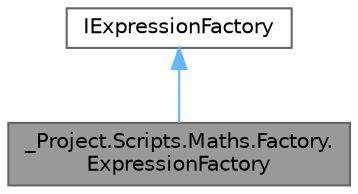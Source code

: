 digraph "_Project.Scripts.Maths.Factory.ExpressionFactory"
{
 // LATEX_PDF_SIZE
  bgcolor="transparent";
  edge [fontname=Helvetica,fontsize=10,labelfontname=Helvetica,labelfontsize=10];
  node [fontname=Helvetica,fontsize=10,shape=box,height=0.2,width=0.4];
  Node1 [id="Node000001",label="_Project.Scripts.Maths.Factory.\lExpressionFactory",height=0.2,width=0.4,color="gray40", fillcolor="grey60", style="filled", fontcolor="black",tooltip="Класс, отвечающий за создание математических выражений"];
  Node2 -> Node1 [id="edge2_Node000001_Node000002",dir="back",color="steelblue1",style="solid",tooltip=" "];
  Node2 [id="Node000002",label="IExpressionFactory",height=0.2,width=0.4,color="gray40", fillcolor="white", style="filled",URL="$interface___project_1_1_scripts_1_1_maths_1_1_factory_1_1_i_expression_factory.html",tooltip="Интерфейс фабрики, отвечающий за создание математических выражений"];
}
